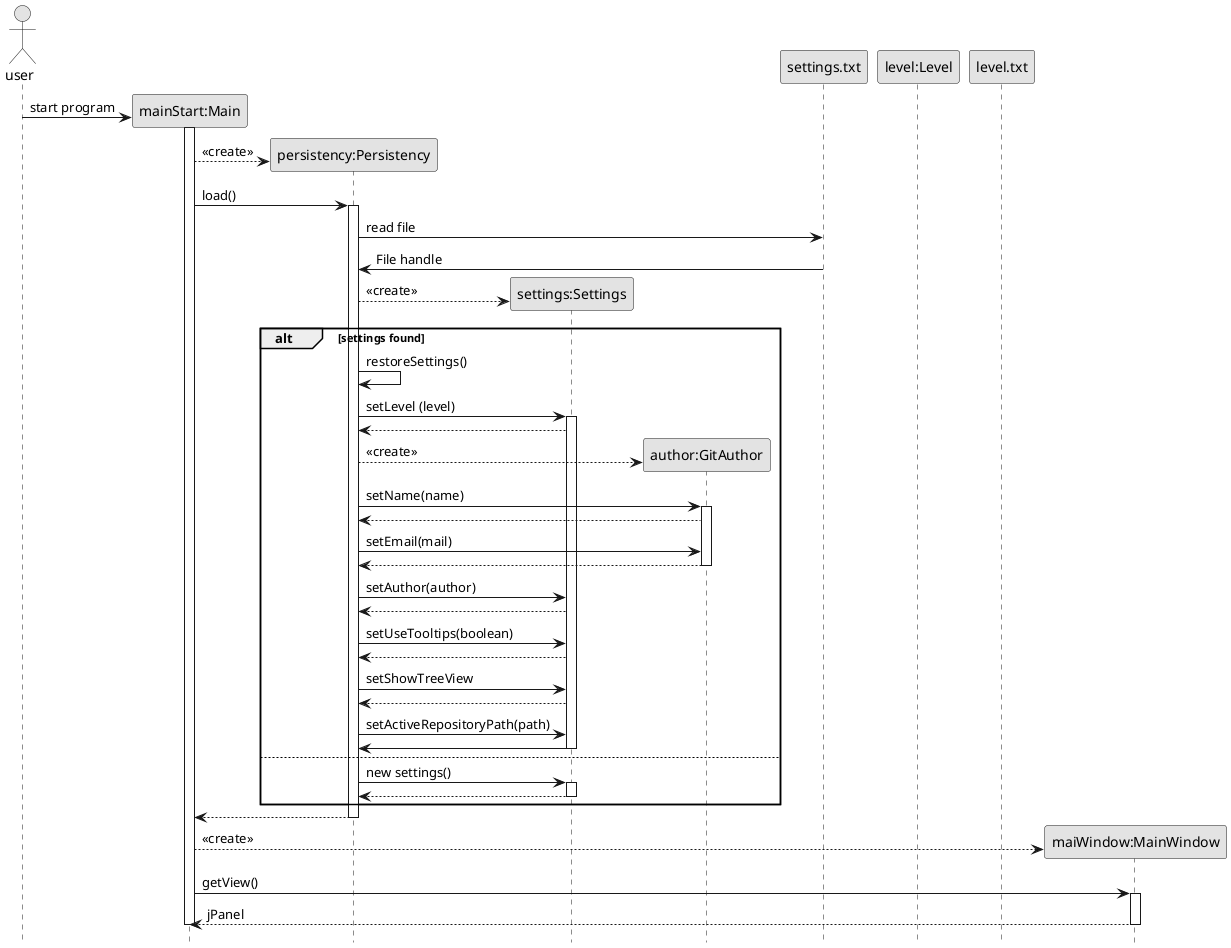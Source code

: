 @startuml
skinparam monochrome true
hide footbox

actor user
participant "mainStart:Main" as main
participant "persistency:Persistency" as persistency
participant "settings:Settings" as settings
participant "author:GitAuthor" as author
participant "settings.txt" as settingstext
participant "level:Level" as Level
participant "level.txt" as leveltext
participant "maiWindow:MainWindow" as mainWindow

create main
user -> main : start program
activate main
create persistency
main --> persistency : <<create>>

main -> persistency : load()
activate persistency
persistency -> settingstext : read file
settingstext -> persistency : File handle

create settings
persistency --> settings : <<create>>

alt settings found

persistency -> persistency : restoreSettings()
persistency -> settings : setLevel (level)
activate settings
settings --> persistency

create author
persistency --> author : <<create>>
persistency -> author : setName(name)
activate author
author --> persistency
persistency -> author : setEmail(mail)
author --> persistency
deactivate author

persistency -> settings : setAuthor(author)
settings --> persistency

persistency -> settings : setUseTooltips(boolean)
settings --> persistency

persistency -> settings : setShowTreeView
settings --> persistency

persistency -> settings : setActiveRepositoryPath(path)
settings -> persistency

deactivate settings

else
persistency -> settings : new settings()
activate settings
settings --> persistency
deactivate settings

end

persistency --> main
deactivate persistency
create mainWindow
main --> mainWindow : <<create>>
main -> mainWindow : getView()
activate mainWindow
mainWindow --> main : jPanel
deactivate mainWindow
deactivate main


@enduml